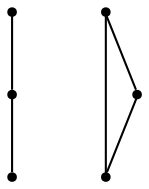 graph {
  node [shape=point,comment="{\"directed\":false,\"doi\":\"10.1007/3-540-37623-2_1\",\"figure\":\"17\"}"]

  v0 [pos="1321.289288372562,1035.750007629395"]
  v1 [pos="1187.026823889075,1035.750007629395"]
  v2 [pos="952.0050395779708,1035.750007629395"]
  v3 [pos="716.9832234747724,1270.7500457763676"]
  v4 [pos="582.4707300668525,1270.7500457763676"]
  v5 [pos="582.4707300668525,1035.750007629395"]

  v1 -- v0 [id="-5",pos="1187.026823889075,1035.750007629395 1321.289288372562,1035.750007629395 1321.289288372562,1035.750007629395 1321.289288372562,1035.750007629395"]
  v2 -- v1 [id="-6",pos="952.0050395779708,1035.750007629395 1187.026823889075,1035.750007629395 1187.026823889075,1035.750007629395 1187.026823889075,1035.750007629395"]
  v5 -- v3 [id="-10",pos="582.4707300668525,1035.750007629395 414.7343537580662,1035.7416788736984 414.7343537580662,1035.7416788736984 414.7343537580662,1035.7416788736984 414.7343537580662,1371.4419047037766 414.7343537580662,1371.4419047037766 414.7343537580662,1371.4419047037766 716.8956998395809,1371.4419047037766 716.8956998395809,1371.4419047037766 716.8956998395809,1371.4419047037766 716.9832234747724,1270.7500457763676 716.9832234747724,1270.7500457763676 716.9832234747724,1270.7500457763676"]
  v4 -- v3 [id="-14",pos="582.4707300668525,1270.7500457763676 716.9832234747724,1270.7500457763676 716.9832234747724,1270.7500457763676 716.9832234747724,1270.7500457763676"]
  v4 -- v5 [id="-15",pos="582.4707300668525,1270.7500457763676 582.4707300668525,1035.750007629395 582.4707300668525,1035.750007629395 582.4707300668525,1035.750007629395"]
}